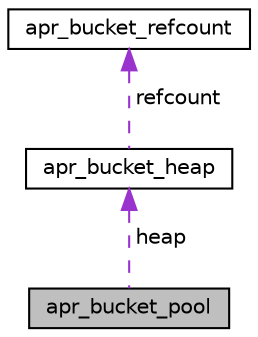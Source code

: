 digraph "apr_bucket_pool"
{
 // LATEX_PDF_SIZE
  edge [fontname="Helvetica",fontsize="10",labelfontname="Helvetica",labelfontsize="10"];
  node [fontname="Helvetica",fontsize="10",shape=record];
  Node1 [label="apr_bucket_pool",height=0.2,width=0.4,color="black", fillcolor="grey75", style="filled", fontcolor="black",tooltip=" "];
  Node2 -> Node1 [dir="back",color="darkorchid3",fontsize="10",style="dashed",label=" heap" ,fontname="Helvetica"];
  Node2 [label="apr_bucket_heap",height=0.2,width=0.4,color="black", fillcolor="white", style="filled",URL="$structapr__bucket__heap.html",tooltip=" "];
  Node3 -> Node2 [dir="back",color="darkorchid3",fontsize="10",style="dashed",label=" refcount" ,fontname="Helvetica"];
  Node3 [label="apr_bucket_refcount",height=0.2,width=0.4,color="black", fillcolor="white", style="filled",URL="$structapr__bucket__refcount.html",tooltip=" "];
}

